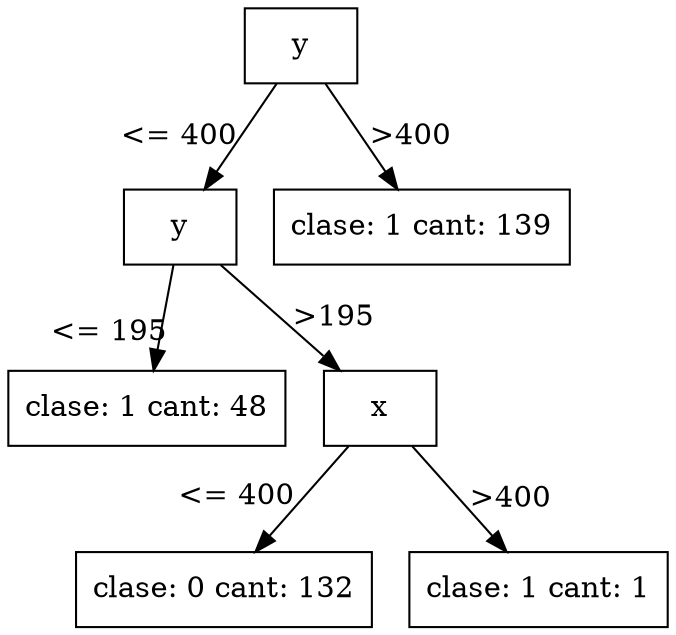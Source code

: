 digraph "mi arbol" {
	size=8.5
	node [shape=box]
	0 [label=y]
	0 -> 1 [headlabel="<= 400" labelangle=60 labeldistance=2.8]
	0 -> 6 [label=">400"]
	1 [label=y]
	1 -> 2 [headlabel="<= 195" labelangle=60 labeldistance=2.8]
	1 -> 3 [label=">195"]
	2 [label="clase: 1 cant: 48"]
	3 [label=x]
	3 -> 4 [headlabel="<= 400" labelangle=60 labeldistance=2.8]
	3 -> 5 [label=">400"]
	4 [label="clase: 0 cant: 132"]
	5 [label="clase: 1 cant: 1"]
	6 [label="clase: 1 cant: 139"]
}
